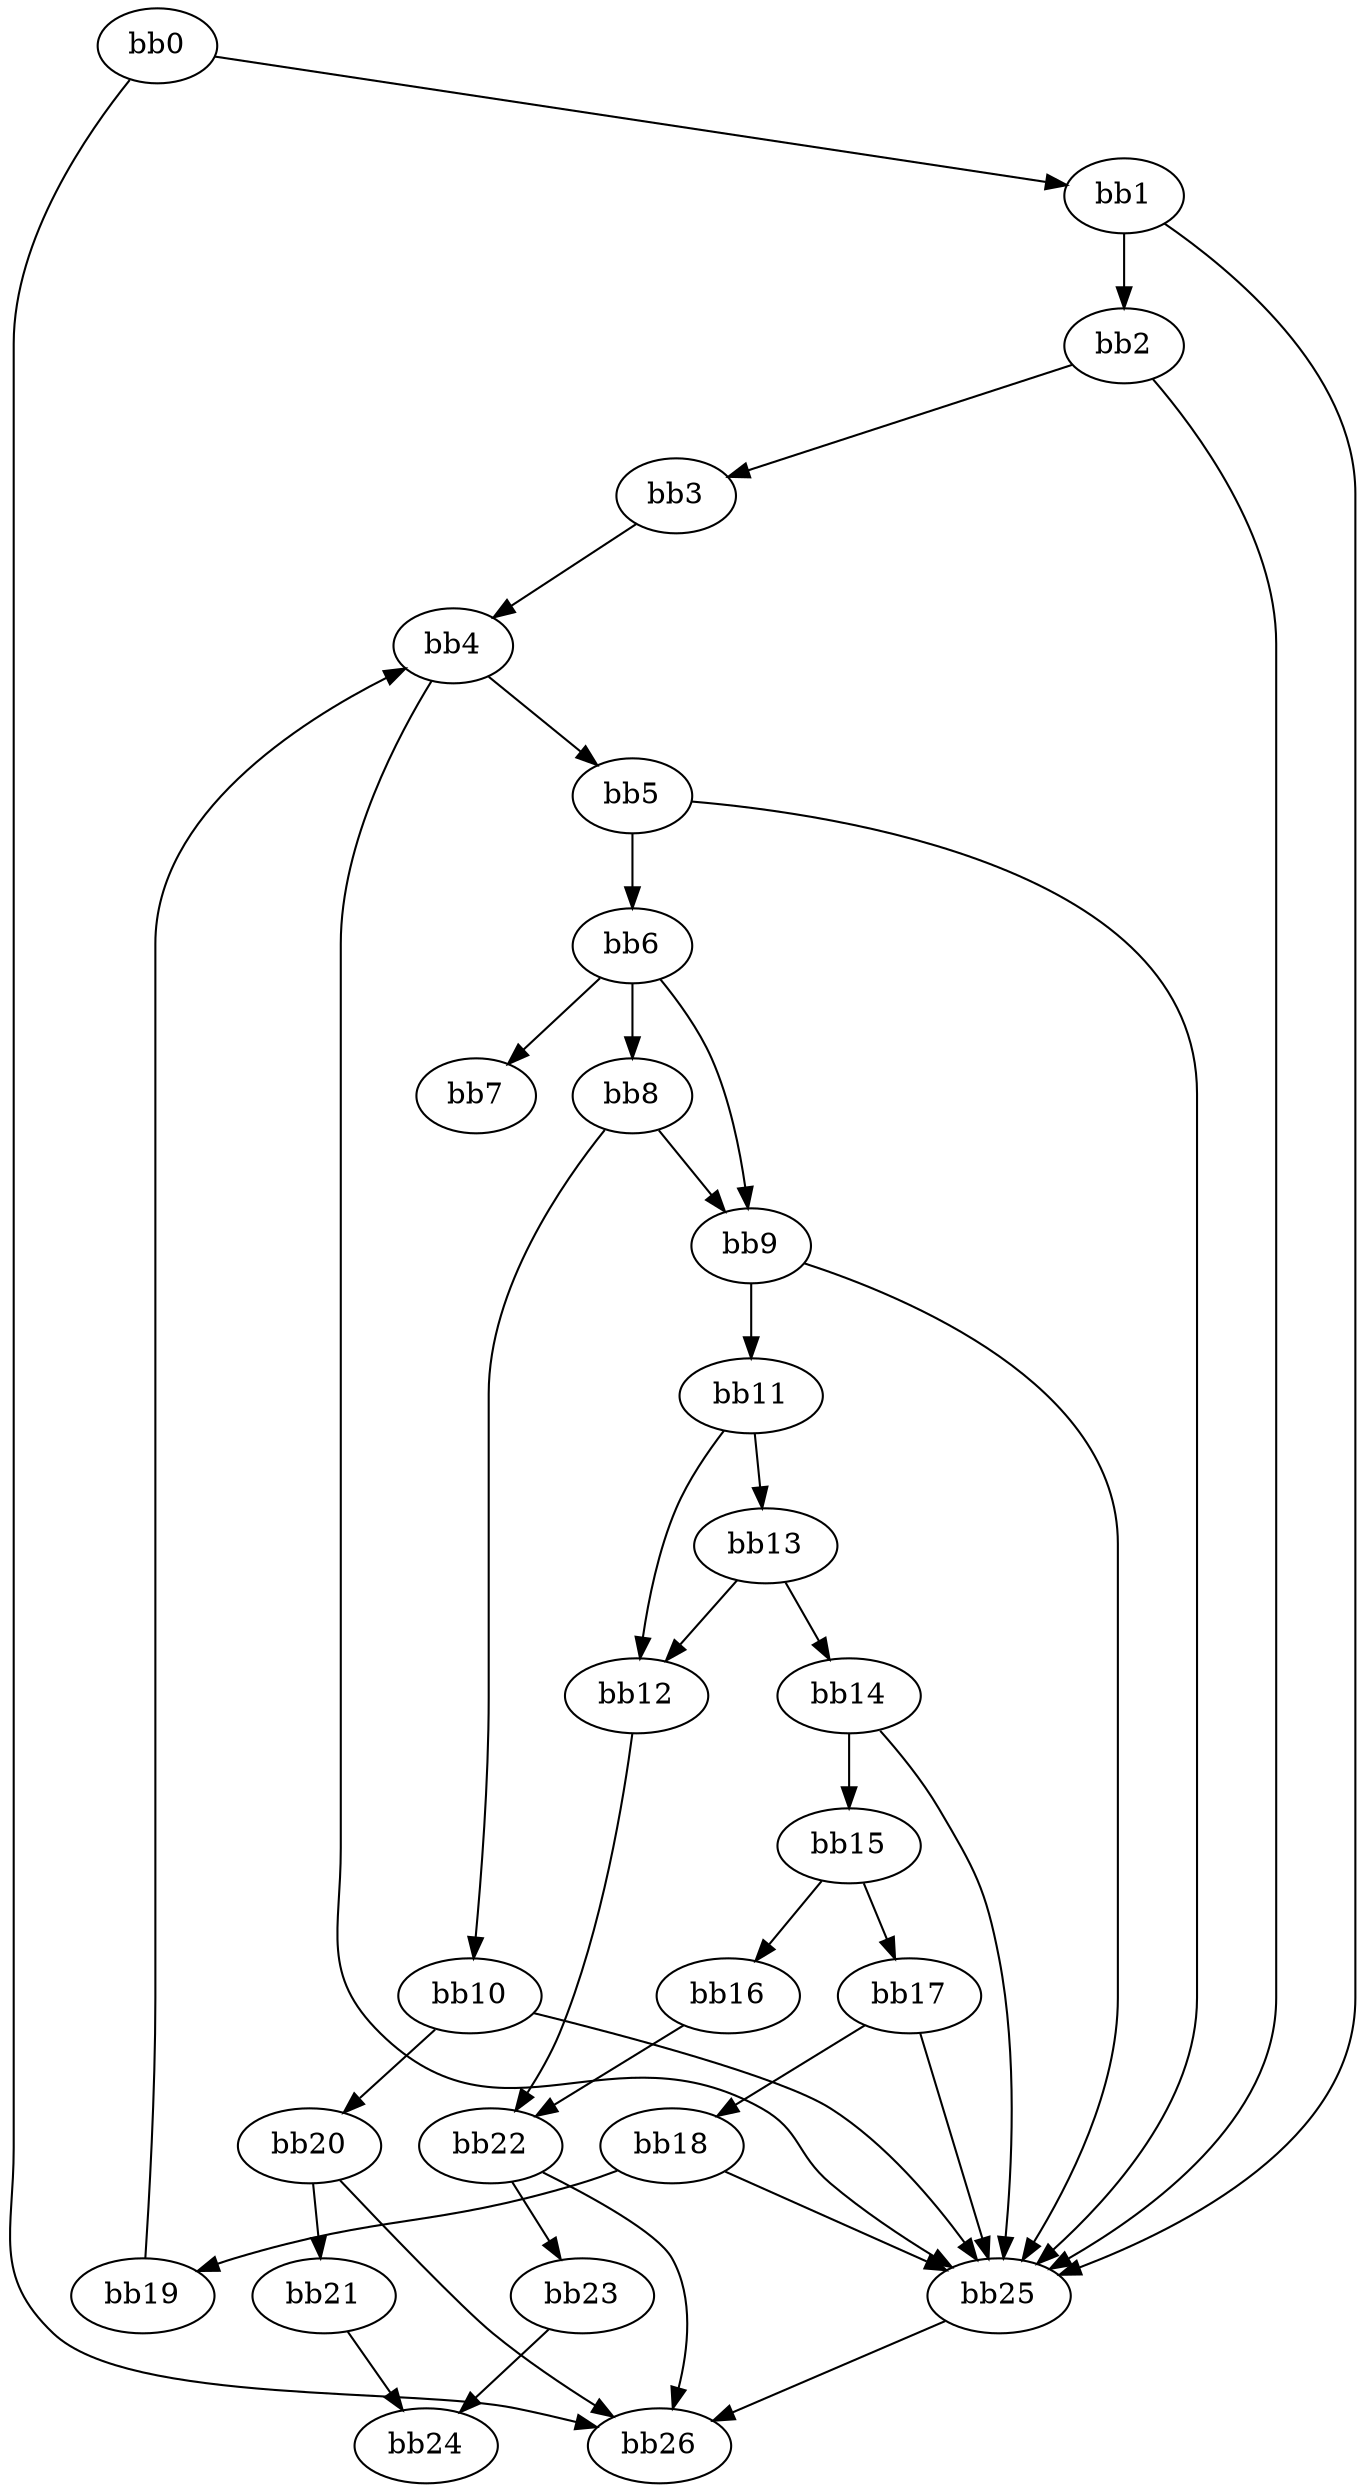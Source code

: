 digraph {
    0 [ label = "bb0\l" ]
    1 [ label = "bb1\l" ]
    2 [ label = "bb2\l" ]
    3 [ label = "bb3\l" ]
    4 [ label = "bb4\l" ]
    5 [ label = "bb5\l" ]
    6 [ label = "bb6\l" ]
    7 [ label = "bb7\l" ]
    8 [ label = "bb8\l" ]
    9 [ label = "bb9\l" ]
    10 [ label = "bb10\l" ]
    11 [ label = "bb11\l" ]
    12 [ label = "bb12\l" ]
    13 [ label = "bb13\l" ]
    14 [ label = "bb14\l" ]
    15 [ label = "bb15\l" ]
    16 [ label = "bb16\l" ]
    17 [ label = "bb17\l" ]
    18 [ label = "bb18\l" ]
    19 [ label = "bb19\l" ]
    20 [ label = "bb20\l" ]
    21 [ label = "bb21\l" ]
    22 [ label = "bb22\l" ]
    23 [ label = "bb23\l" ]
    24 [ label = "bb24\l" ]
    25 [ label = "bb25\l" ]
    26 [ label = "bb26\l" ]
    0 -> 1 [ ]
    0 -> 26 [ ]
    1 -> 2 [ ]
    1 -> 25 [ ]
    2 -> 3 [ ]
    2 -> 25 [ ]
    3 -> 4 [ ]
    4 -> 5 [ ]
    4 -> 25 [ ]
    5 -> 6 [ ]
    5 -> 25 [ ]
    6 -> 7 [ ]
    6 -> 8 [ ]
    6 -> 9 [ ]
    8 -> 9 [ ]
    8 -> 10 [ ]
    9 -> 11 [ ]
    9 -> 25 [ ]
    10 -> 20 [ ]
    10 -> 25 [ ]
    11 -> 12 [ ]
    11 -> 13 [ ]
    12 -> 22 [ ]
    13 -> 12 [ ]
    13 -> 14 [ ]
    14 -> 15 [ ]
    14 -> 25 [ ]
    15 -> 16 [ ]
    15 -> 17 [ ]
    16 -> 22 [ ]
    17 -> 18 [ ]
    17 -> 25 [ ]
    18 -> 19 [ ]
    18 -> 25 [ ]
    19 -> 4 [ ]
    20 -> 21 [ ]
    20 -> 26 [ ]
    21 -> 24 [ ]
    22 -> 23 [ ]
    22 -> 26 [ ]
    23 -> 24 [ ]
    25 -> 26 [ ]
}

